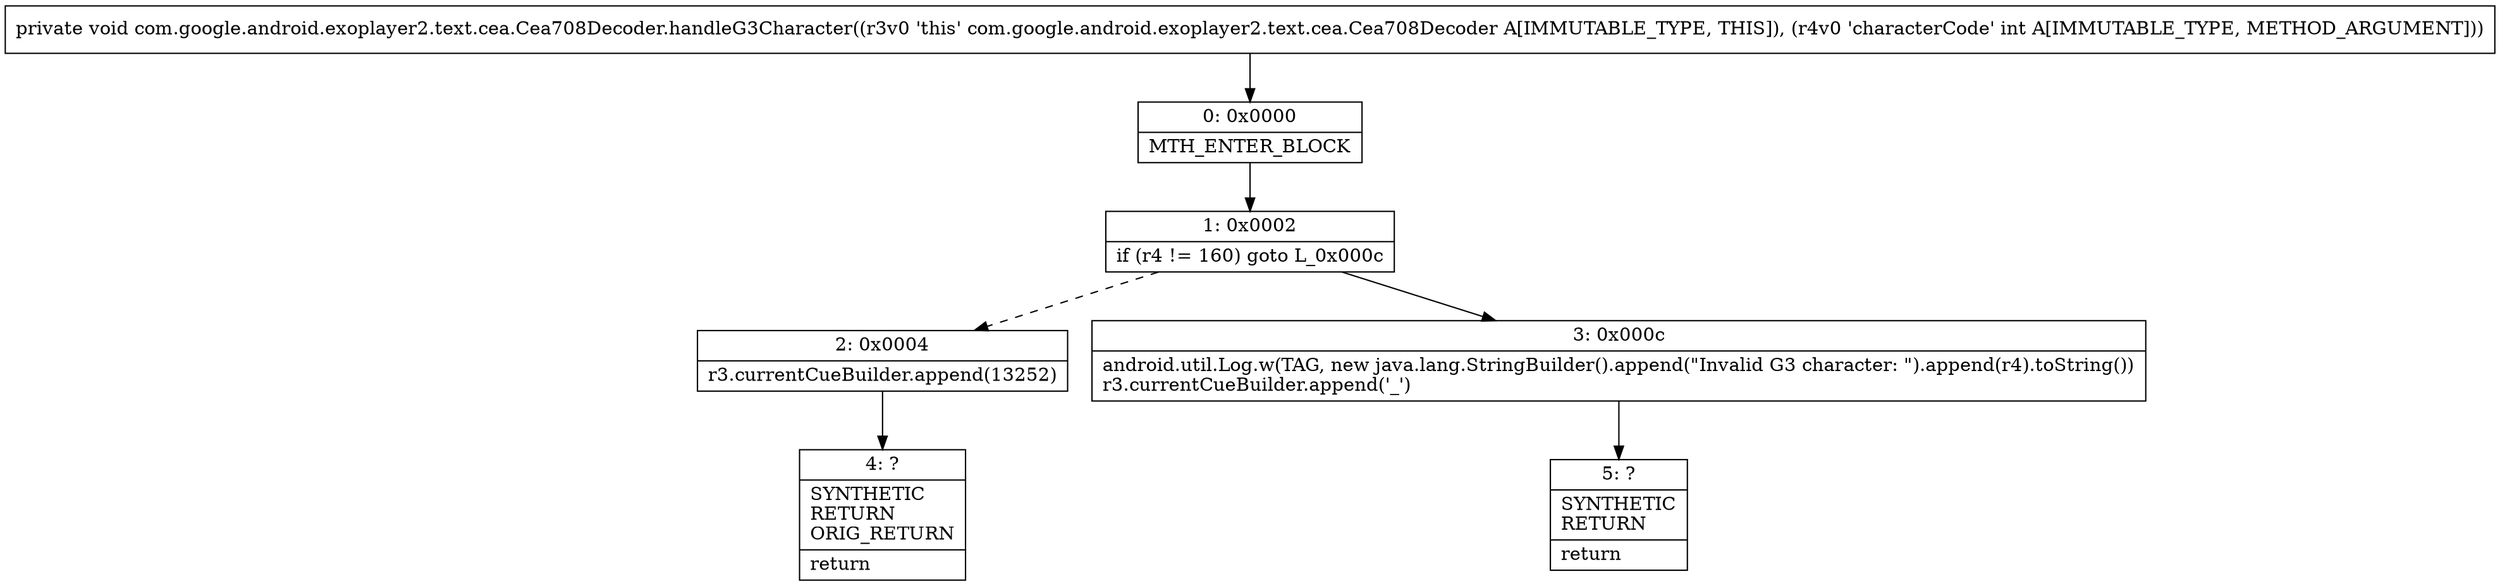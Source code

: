 digraph "CFG forcom.google.android.exoplayer2.text.cea.Cea708Decoder.handleG3Character(I)V" {
Node_0 [shape=record,label="{0\:\ 0x0000|MTH_ENTER_BLOCK\l}"];
Node_1 [shape=record,label="{1\:\ 0x0002|if (r4 != 160) goto L_0x000c\l}"];
Node_2 [shape=record,label="{2\:\ 0x0004|r3.currentCueBuilder.append(13252)\l}"];
Node_3 [shape=record,label="{3\:\ 0x000c|android.util.Log.w(TAG, new java.lang.StringBuilder().append(\"Invalid G3 character: \").append(r4).toString())\lr3.currentCueBuilder.append('_')\l}"];
Node_4 [shape=record,label="{4\:\ ?|SYNTHETIC\lRETURN\lORIG_RETURN\l|return\l}"];
Node_5 [shape=record,label="{5\:\ ?|SYNTHETIC\lRETURN\l|return\l}"];
MethodNode[shape=record,label="{private void com.google.android.exoplayer2.text.cea.Cea708Decoder.handleG3Character((r3v0 'this' com.google.android.exoplayer2.text.cea.Cea708Decoder A[IMMUTABLE_TYPE, THIS]), (r4v0 'characterCode' int A[IMMUTABLE_TYPE, METHOD_ARGUMENT])) }"];
MethodNode -> Node_0;
Node_0 -> Node_1;
Node_1 -> Node_2[style=dashed];
Node_1 -> Node_3;
Node_2 -> Node_4;
Node_3 -> Node_5;
}

